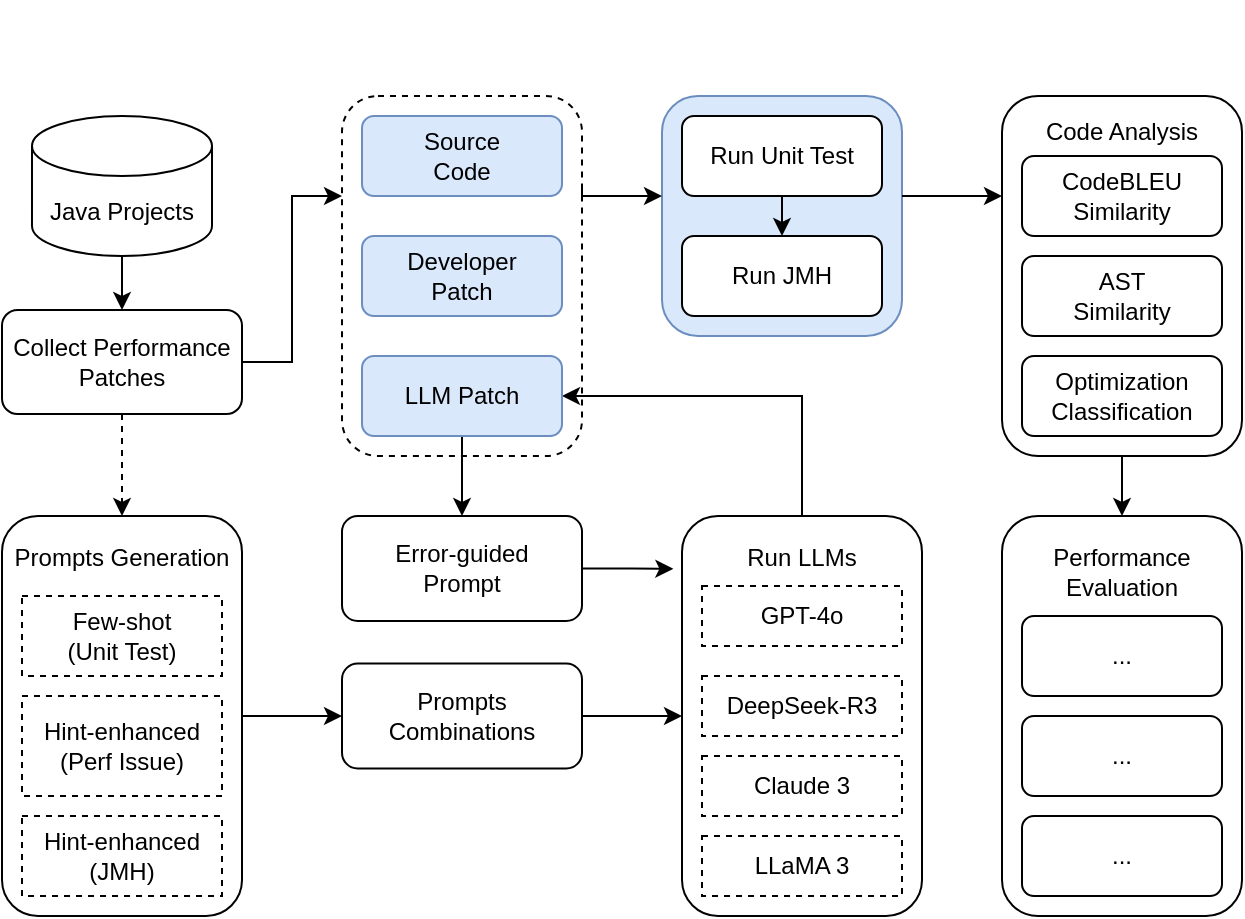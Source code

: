 <mxfile version="26.2.14">
  <diagram id="prtHgNgQTEPvFCAcTncT" name="Page-1">
    <mxGraphModel dx="970" dy="704" grid="1" gridSize="10" guides="1" tooltips="1" connect="1" arrows="1" fold="1" page="1" pageScale="1" pageWidth="827" pageHeight="1169" math="0" shadow="0">
      <root>
        <mxCell id="0" />
        <mxCell id="1" parent="0" />
        <mxCell id="zAK88xkyq2ZjwmS9hykI-209" value="&lt;div&gt;&lt;br&gt;&lt;/div&gt;&lt;div&gt;&lt;br&gt;&lt;/div&gt;&lt;div&gt;&lt;br&gt;&lt;/div&gt;&lt;div&gt;&lt;br&gt;&lt;/div&gt;&lt;div&gt;&lt;br&gt;&lt;/div&gt;&lt;div&gt;&lt;br&gt;&lt;/div&gt;&lt;div&gt;&lt;br&gt;&lt;/div&gt;&lt;div&gt;&lt;br&gt;&lt;/div&gt;&lt;div&gt;&lt;br&gt;&lt;/div&gt;&lt;div&gt;&lt;br&gt;&lt;/div&gt;&lt;div&gt;&lt;br&gt;&lt;/div&gt;&lt;div&gt;&lt;br&gt;&lt;/div&gt;&lt;div&gt;&lt;br&gt;&lt;/div&gt;&lt;div&gt;&lt;br&gt;&lt;/div&gt;&lt;div&gt;&lt;br&gt;&lt;/div&gt;" style="rounded=1;whiteSpace=wrap;html=1;fontFamily=Helvetica;fillColor=#dae8fc;strokeColor=#6c8ebf;" vertex="1" parent="1">
          <mxGeometry x="380" y="220" width="120" height="120" as="geometry" />
        </mxCell>
        <mxCell id="zAK88xkyq2ZjwmS9hykI-161" value="&lt;div&gt;&lt;br&gt;&lt;/div&gt;&lt;div&gt;&lt;br&gt;&lt;/div&gt;&lt;div&gt;&lt;br&gt;&lt;/div&gt;&lt;div&gt;&lt;br&gt;&lt;/div&gt;&lt;div&gt;&lt;br&gt;&lt;/div&gt;&lt;div&gt;&lt;br&gt;&lt;/div&gt;&lt;div&gt;&lt;br&gt;&lt;/div&gt;&lt;div&gt;&lt;br&gt;&lt;/div&gt;&lt;div&gt;&lt;br&gt;&lt;/div&gt;&lt;div&gt;&lt;br&gt;&lt;/div&gt;&lt;div&gt;&lt;br&gt;&lt;/div&gt;&lt;div&gt;&lt;br&gt;&lt;/div&gt;&lt;div&gt;&lt;br&gt;&lt;/div&gt;&lt;div&gt;&lt;br&gt;&lt;/div&gt;&lt;div&gt;&lt;br&gt;&lt;/div&gt;" style="rounded=1;whiteSpace=wrap;html=1;fontFamily=Helvetica;dashed=1;" vertex="1" parent="1">
          <mxGeometry x="220" y="220" width="120" height="180" as="geometry" />
        </mxCell>
        <mxCell id="zAK88xkyq2ZjwmS9hykI-193" style="edgeStyle=orthogonalEdgeStyle;rounded=0;orthogonalLoop=1;jettySize=auto;html=1;exitX=1;exitY=0.5;exitDx=0;exitDy=0;entryX=0;entryY=0.5;entryDx=0;entryDy=0;" edge="1" parent="1" source="zAK88xkyq2ZjwmS9hykI-94" target="zAK88xkyq2ZjwmS9hykI-171">
          <mxGeometry relative="1" as="geometry" />
        </mxCell>
        <mxCell id="zAK88xkyq2ZjwmS9hykI-94" value="Prompts Generation&lt;div&gt;&lt;br&gt;&lt;/div&gt;&lt;div&gt;&lt;br&gt;&lt;/div&gt;&lt;div&gt;&lt;br&gt;&lt;/div&gt;&lt;div&gt;&lt;br&gt;&lt;/div&gt;&lt;div&gt;&lt;br&gt;&lt;/div&gt;&lt;div&gt;&lt;br&gt;&lt;/div&gt;&lt;div&gt;&lt;br&gt;&lt;/div&gt;&lt;div&gt;&lt;br&gt;&lt;/div&gt;&lt;div&gt;&lt;br&gt;&lt;/div&gt;&lt;div&gt;&lt;br&gt;&lt;/div&gt;&lt;div&gt;&lt;br&gt;&lt;/div&gt;" style="rounded=1;whiteSpace=wrap;html=1;fontFamily=Helvetica;" vertex="1" parent="1">
          <mxGeometry x="50" y="430" width="120" height="200" as="geometry" />
        </mxCell>
        <mxCell id="zAK88xkyq2ZjwmS9hykI-196" style="edgeStyle=orthogonalEdgeStyle;rounded=0;orthogonalLoop=1;jettySize=auto;html=1;exitX=0.5;exitY=1;exitDx=0;exitDy=0;exitPerimeter=0;entryX=0.5;entryY=0;entryDx=0;entryDy=0;" edge="1" parent="1" source="zAK88xkyq2ZjwmS9hykI-3" target="zAK88xkyq2ZjwmS9hykI-158">
          <mxGeometry relative="1" as="geometry" />
        </mxCell>
        <mxCell id="zAK88xkyq2ZjwmS9hykI-3" value="Java Projects" style="shape=cylinder3;whiteSpace=wrap;html=1;boundedLbl=1;backgroundOutline=1;size=15;fontFamily=Helvetica;" vertex="1" parent="1">
          <mxGeometry x="65" y="230" width="90" height="70" as="geometry" />
        </mxCell>
        <mxCell id="zAK88xkyq2ZjwmS9hykI-7" value="&lt;div&gt;Developer&lt;/div&gt;&lt;div&gt;Patch&lt;/div&gt;" style="rounded=1;whiteSpace=wrap;html=1;fillColor=#dae8fc;strokeColor=#6c8ebf;fontFamily=Helvetica;" vertex="1" parent="1">
          <mxGeometry x="230" y="290" width="100" height="40" as="geometry" />
        </mxCell>
        <mxCell id="zAK88xkyq2ZjwmS9hykI-216" style="edgeStyle=orthogonalEdgeStyle;rounded=0;orthogonalLoop=1;jettySize=auto;html=1;exitX=0.5;exitY=1;exitDx=0;exitDy=0;entryX=0.5;entryY=0;entryDx=0;entryDy=0;" edge="1" parent="1" source="zAK88xkyq2ZjwmS9hykI-8" target="zAK88xkyq2ZjwmS9hykI-10">
          <mxGeometry relative="1" as="geometry" />
        </mxCell>
        <mxCell id="zAK88xkyq2ZjwmS9hykI-8" value="Run Unit Test" style="rounded=1;whiteSpace=wrap;html=1;fontFamily=Helvetica;" vertex="1" parent="1">
          <mxGeometry x="390" y="230" width="100" height="40" as="geometry" />
        </mxCell>
        <mxCell id="zAK88xkyq2ZjwmS9hykI-10" value="Run JMH" style="rounded=1;whiteSpace=wrap;html=1;fontFamily=Helvetica;" vertex="1" parent="1">
          <mxGeometry x="390" y="290" width="100" height="40" as="geometry" />
        </mxCell>
        <mxCell id="zAK88xkyq2ZjwmS9hykI-243" style="edgeStyle=orthogonalEdgeStyle;rounded=0;orthogonalLoop=1;jettySize=auto;html=1;entryX=1;entryY=0.5;entryDx=0;entryDy=0;exitX=0.5;exitY=0;exitDx=0;exitDy=0;" edge="1" parent="1" source="zAK88xkyq2ZjwmS9hykI-26" target="zAK88xkyq2ZjwmS9hykI-114">
          <mxGeometry relative="1" as="geometry" />
        </mxCell>
        <mxCell id="zAK88xkyq2ZjwmS9hykI-26" value="Run LLMs&lt;div&gt;&lt;br&gt;&lt;/div&gt;&lt;div&gt;&lt;br&gt;&lt;/div&gt;&lt;div&gt;&lt;br&gt;&lt;/div&gt;&lt;div&gt;&lt;br&gt;&lt;/div&gt;&lt;div&gt;&lt;br&gt;&lt;/div&gt;&lt;div&gt;&lt;br&gt;&lt;/div&gt;&lt;div&gt;&lt;br&gt;&lt;/div&gt;&lt;div&gt;&lt;br&gt;&lt;/div&gt;&lt;div&gt;&lt;br&gt;&lt;/div&gt;&lt;div&gt;&lt;br&gt;&lt;/div&gt;&lt;div&gt;&lt;br&gt;&lt;/div&gt;" style="rounded=1;whiteSpace=wrap;html=1;align=center;fontFamily=Helvetica;" vertex="1" parent="1">
          <mxGeometry x="390" y="430" width="120" height="200" as="geometry" />
        </mxCell>
        <mxCell id="zAK88xkyq2ZjwmS9hykI-192" style="edgeStyle=orthogonalEdgeStyle;rounded=0;orthogonalLoop=1;jettySize=auto;html=1;entryX=0.5;entryY=0;entryDx=0;entryDy=0;" edge="1" parent="1" source="zAK88xkyq2ZjwmS9hykI-114" target="zAK88xkyq2ZjwmS9hykI-170">
          <mxGeometry relative="1" as="geometry" />
        </mxCell>
        <mxCell id="zAK88xkyq2ZjwmS9hykI-114" value="&lt;div&gt;LLM Patch&lt;/div&gt;" style="rounded=1;whiteSpace=wrap;html=1;fillColor=#dae8fc;strokeColor=#6c8ebf;fontFamily=Helvetica;" vertex="1" parent="1">
          <mxGeometry x="230" y="350" width="100" height="40" as="geometry" />
        </mxCell>
        <mxCell id="zAK88xkyq2ZjwmS9hykI-120" value="GPT-4o" style="rounded=0;whiteSpace=wrap;html=1;dashed=1;fontFamily=Helvetica;" vertex="1" parent="1">
          <mxGeometry x="400" y="465" width="100" height="30" as="geometry" />
        </mxCell>
        <mxCell id="zAK88xkyq2ZjwmS9hykI-121" value="DeepSeek-R3" style="rounded=0;whiteSpace=wrap;html=1;strokeColor=default;dashed=1;fontFamily=Helvetica;" vertex="1" parent="1">
          <mxGeometry x="400" y="510" width="100" height="30" as="geometry" />
        </mxCell>
        <mxCell id="zAK88xkyq2ZjwmS9hykI-122" value="Claude 3" style="rounded=0;whiteSpace=wrap;html=1;dashed=1;fontFamily=Helvetica;" vertex="1" parent="1">
          <mxGeometry x="400" y="550" width="100" height="30" as="geometry" />
        </mxCell>
        <mxCell id="zAK88xkyq2ZjwmS9hykI-127" value="Few-shot&lt;div&gt;(Unit Test)&lt;/div&gt;" style="rounded=0;whiteSpace=wrap;html=1;fontFamily=Helvetica;dashed=1;" vertex="1" parent="1">
          <mxGeometry x="60" y="470" width="100" height="40" as="geometry" />
        </mxCell>
        <mxCell id="zAK88xkyq2ZjwmS9hykI-128" value="Hint-enhanced (Perf Issue)" style="rounded=0;whiteSpace=wrap;html=1;fontFamily=Helvetica;dashed=1;" vertex="1" parent="1">
          <mxGeometry x="60" y="520" width="100" height="50" as="geometry" />
        </mxCell>
        <mxCell id="zAK88xkyq2ZjwmS9hykI-129" value="Hint-enhanced&lt;div&gt;&lt;span style=&quot;background-color: transparent; color: light-dark(rgb(0, 0, 0), rgb(255, 255, 255));&quot;&gt;(JMH)&lt;/span&gt;&lt;/div&gt;" style="rounded=0;whiteSpace=wrap;html=1;fontFamily=Helvetica;dashed=1;" vertex="1" parent="1">
          <mxGeometry x="60" y="580" width="100" height="40" as="geometry" />
        </mxCell>
        <mxCell id="zAK88xkyq2ZjwmS9hykI-142" value="LLaMA 3" style="rounded=0;whiteSpace=wrap;html=1;dashed=1;fontFamily=Helvetica;" vertex="1" parent="1">
          <mxGeometry x="400" y="590" width="100" height="30" as="geometry" />
        </mxCell>
        <mxCell id="zAK88xkyq2ZjwmS9hykI-245" style="edgeStyle=orthogonalEdgeStyle;rounded=0;orthogonalLoop=1;jettySize=auto;html=1;exitX=1;exitY=0.5;exitDx=0;exitDy=0;" edge="1" parent="1" source="zAK88xkyq2ZjwmS9hykI-158">
          <mxGeometry relative="1" as="geometry">
            <mxPoint x="220" y="270" as="targetPoint" />
            <Array as="points">
              <mxPoint x="195" y="353" />
              <mxPoint x="195" y="270" />
              <mxPoint x="220" y="270" />
            </Array>
          </mxGeometry>
        </mxCell>
        <mxCell id="zAK88xkyq2ZjwmS9hykI-247" style="edgeStyle=orthogonalEdgeStyle;rounded=0;orthogonalLoop=1;jettySize=auto;html=1;exitX=0.5;exitY=1;exitDx=0;exitDy=0;entryX=0.5;entryY=0;entryDx=0;entryDy=0;dashed=1;" edge="1" parent="1" source="zAK88xkyq2ZjwmS9hykI-158" target="zAK88xkyq2ZjwmS9hykI-94">
          <mxGeometry relative="1" as="geometry" />
        </mxCell>
        <mxCell id="zAK88xkyq2ZjwmS9hykI-158" value="&lt;div&gt;Collect Performance Patches&lt;/div&gt;" style="rounded=1;whiteSpace=wrap;html=1;fontFamily=Helvetica;" vertex="1" parent="1">
          <mxGeometry x="50" y="327" width="120" height="52" as="geometry" />
        </mxCell>
        <mxCell id="zAK88xkyq2ZjwmS9hykI-170" value="Error-guided&lt;div&gt;Prompt&lt;/div&gt;" style="rounded=1;whiteSpace=wrap;html=1;fontFamily=Helvetica;" vertex="1" parent="1">
          <mxGeometry x="220" y="430" width="120" height="52.5" as="geometry" />
        </mxCell>
        <mxCell id="zAK88xkyq2ZjwmS9hykI-194" style="edgeStyle=orthogonalEdgeStyle;rounded=0;orthogonalLoop=1;jettySize=auto;html=1;entryX=0;entryY=0.5;entryDx=0;entryDy=0;" edge="1" parent="1" source="zAK88xkyq2ZjwmS9hykI-171" target="zAK88xkyq2ZjwmS9hykI-26">
          <mxGeometry relative="1" as="geometry" />
        </mxCell>
        <mxCell id="zAK88xkyq2ZjwmS9hykI-171" value="Prompts Combinations" style="rounded=1;whiteSpace=wrap;html=1;fontFamily=Helvetica;" vertex="1" parent="1">
          <mxGeometry x="220" y="503.75" width="120" height="52.5" as="geometry" />
        </mxCell>
        <mxCell id="zAK88xkyq2ZjwmS9hykI-187" value="Source&lt;div&gt;Code&lt;/div&gt;" style="rounded=1;whiteSpace=wrap;html=1;fillColor=#dae8fc;strokeColor=#6c8ebf;fontFamily=Helvetica;" vertex="1" parent="1">
          <mxGeometry x="230" y="230" width="100" height="40" as="geometry" />
        </mxCell>
        <mxCell id="zAK88xkyq2ZjwmS9hykI-195" style="edgeStyle=orthogonalEdgeStyle;rounded=0;orthogonalLoop=1;jettySize=auto;html=1;exitX=1;exitY=0.5;exitDx=0;exitDy=0;entryX=-0.036;entryY=0.132;entryDx=0;entryDy=0;entryPerimeter=0;" edge="1" parent="1" source="zAK88xkyq2ZjwmS9hykI-170" target="zAK88xkyq2ZjwmS9hykI-26">
          <mxGeometry relative="1" as="geometry" />
        </mxCell>
        <mxCell id="zAK88xkyq2ZjwmS9hykI-232" style="edgeStyle=orthogonalEdgeStyle;rounded=0;orthogonalLoop=1;jettySize=auto;html=1;exitX=0.5;exitY=1;exitDx=0;exitDy=0;entryX=0.5;entryY=0;entryDx=0;entryDy=0;" edge="1" parent="1" source="zAK88xkyq2ZjwmS9hykI-212" target="zAK88xkyq2ZjwmS9hykI-227">
          <mxGeometry relative="1" as="geometry" />
        </mxCell>
        <mxCell id="zAK88xkyq2ZjwmS9hykI-212" value="&lt;div&gt;Code Analysis&lt;div&gt;&lt;br&gt;&lt;/div&gt;&lt;/div&gt;&lt;div&gt;&lt;br&gt;&lt;/div&gt;&lt;div&gt;&lt;br&gt;&lt;/div&gt;&lt;div&gt;&lt;br&gt;&lt;/div&gt;&lt;div&gt;&lt;br&gt;&lt;/div&gt;&lt;div&gt;&lt;br&gt;&lt;/div&gt;&lt;div&gt;&lt;br&gt;&lt;/div&gt;&lt;div&gt;&lt;br&gt;&lt;/div&gt;&lt;div&gt;&lt;br&gt;&lt;/div&gt;&lt;div&gt;&lt;br&gt;&lt;/div&gt;" style="rounded=1;whiteSpace=wrap;html=1;fontFamily=Helvetica;" vertex="1" parent="1">
          <mxGeometry x="550" y="220" width="120" height="180" as="geometry" />
        </mxCell>
        <mxCell id="zAK88xkyq2ZjwmS9hykI-215" value="CodeBLEU&lt;div&gt;Similarity&lt;/div&gt;" style="rounded=1;whiteSpace=wrap;html=1;fontFamily=Helvetica;" vertex="1" parent="1">
          <mxGeometry x="560" y="250" width="100" height="40" as="geometry" />
        </mxCell>
        <mxCell id="zAK88xkyq2ZjwmS9hykI-217" value="AST&lt;div&gt;Similarity&lt;/div&gt;" style="rounded=1;whiteSpace=wrap;html=1;fontFamily=Helvetica;" vertex="1" parent="1">
          <mxGeometry x="560" y="300" width="100" height="40" as="geometry" />
        </mxCell>
        <mxCell id="zAK88xkyq2ZjwmS9hykI-227" value="Performance Evaluation&lt;div&gt;&lt;br&gt;&lt;/div&gt;&lt;div&gt;&lt;br&gt;&lt;/div&gt;&lt;div&gt;&lt;br&gt;&lt;/div&gt;&lt;div&gt;&lt;br&gt;&lt;/div&gt;&lt;div&gt;&lt;br&gt;&lt;/div&gt;&lt;div&gt;&lt;br&gt;&lt;/div&gt;&lt;div&gt;&lt;br&gt;&lt;/div&gt;&lt;div&gt;&lt;br&gt;&lt;/div&gt;&lt;div&gt;&lt;br&gt;&lt;/div&gt;&lt;div&gt;&lt;br&gt;&lt;/div&gt;" style="rounded=1;whiteSpace=wrap;html=1;fontFamily=Helvetica;" vertex="1" parent="1">
          <mxGeometry x="550" y="430" width="120" height="200" as="geometry" />
        </mxCell>
        <mxCell id="zAK88xkyq2ZjwmS9hykI-234" value="Optimization Classification" style="rounded=1;whiteSpace=wrap;html=1;fontFamily=Helvetica;" vertex="1" parent="1">
          <mxGeometry x="560" y="350" width="100" height="40" as="geometry" />
        </mxCell>
        <mxCell id="zAK88xkyq2ZjwmS9hykI-235" value="..." style="rounded=1;whiteSpace=wrap;html=1;fontFamily=Helvetica;" vertex="1" parent="1">
          <mxGeometry x="560" y="480" width="100" height="40" as="geometry" />
        </mxCell>
        <mxCell id="zAK88xkyq2ZjwmS9hykI-236" value="..." style="rounded=1;whiteSpace=wrap;html=1;fontFamily=Helvetica;" vertex="1" parent="1">
          <mxGeometry x="560" y="530" width="100" height="40" as="geometry" />
        </mxCell>
        <mxCell id="zAK88xkyq2ZjwmS9hykI-237" value="..." style="rounded=1;whiteSpace=wrap;html=1;fontFamily=Helvetica;" vertex="1" parent="1">
          <mxGeometry x="560" y="580" width="100" height="40" as="geometry" />
        </mxCell>
        <mxCell id="zAK88xkyq2ZjwmS9hykI-244" style="edgeStyle=orthogonalEdgeStyle;rounded=0;orthogonalLoop=1;jettySize=auto;html=1;exitX=1;exitY=0.25;exitDx=0;exitDy=0;" edge="1" parent="1" source="zAK88xkyq2ZjwmS9hykI-161">
          <mxGeometry relative="1" as="geometry">
            <mxPoint x="380" y="270" as="targetPoint" />
            <Array as="points">
              <mxPoint x="340" y="270" />
              <mxPoint x="380" y="270" />
            </Array>
          </mxGeometry>
        </mxCell>
        <mxCell id="zAK88xkyq2ZjwmS9hykI-246" style="edgeStyle=orthogonalEdgeStyle;rounded=0;orthogonalLoop=1;jettySize=auto;html=1;" edge="1" parent="1" source="zAK88xkyq2ZjwmS9hykI-209">
          <mxGeometry relative="1" as="geometry">
            <mxPoint x="550" y="270" as="targetPoint" />
            <Array as="points">
              <mxPoint x="550" y="270" />
            </Array>
          </mxGeometry>
        </mxCell>
      </root>
    </mxGraphModel>
  </diagram>
</mxfile>
